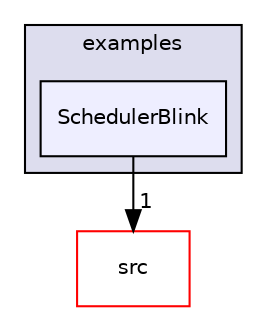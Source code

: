 digraph "examples/SchedulerBlink" {
  compound=true
  node [ fontsize="10", fontname="Helvetica"];
  edge [ labelfontsize="10", labelfontname="Helvetica"];
  subgraph clusterdir_d28a4824dc47e487b107a5db32ef43c4 {
    graph [ bgcolor="#ddddee", pencolor="black", label="examples" fontname="Helvetica", fontsize="10", URL="dir_d28a4824dc47e487b107a5db32ef43c4.html"]
  dir_e179f31a7f4b538799438694d4a96d8c [shape=box, label="SchedulerBlink", style="filled", fillcolor="#eeeeff", pencolor="black", URL="dir_e179f31a7f4b538799438694d4a96d8c.html"];
  }
  dir_68267d1309a1af8e8297ef4c3efbcdba [shape=box label="src" fillcolor="white" style="filled" color="red" URL="dir_68267d1309a1af8e8297ef4c3efbcdba.html"];
  dir_e179f31a7f4b538799438694d4a96d8c->dir_68267d1309a1af8e8297ef4c3efbcdba [headlabel="1", labeldistance=1.5 headhref="dir_000007_000023.html"];
}
